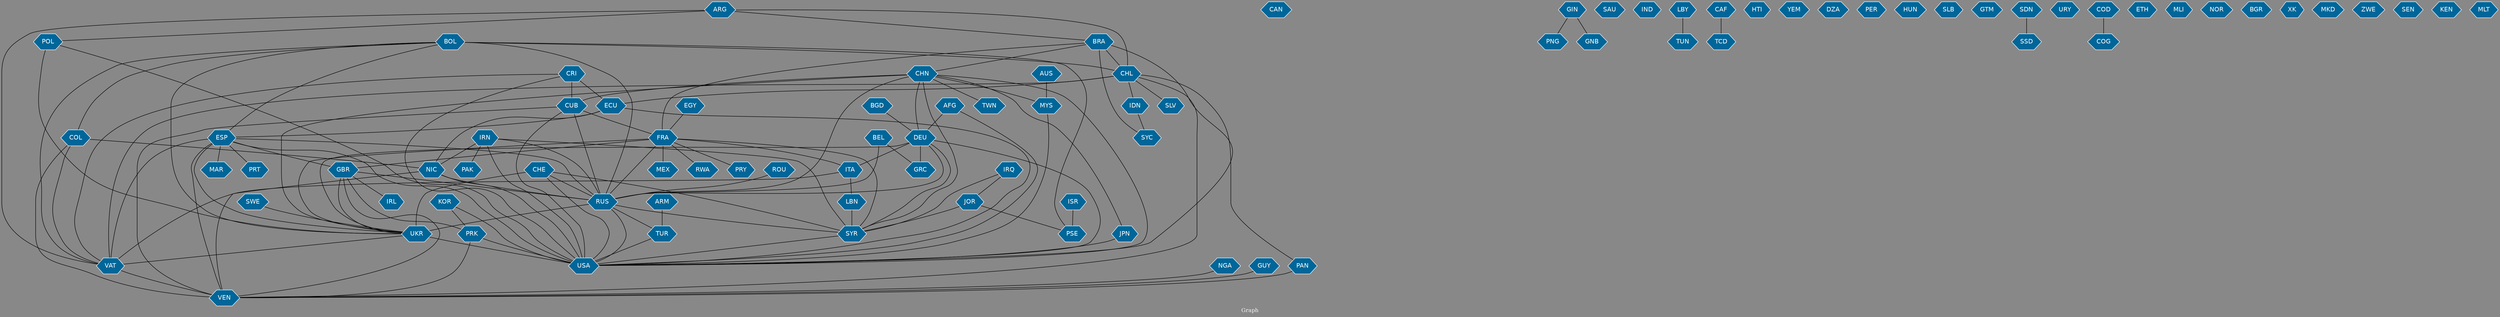 // Countries together in item graph
graph {
	graph [bgcolor="#888888" fontcolor=white fontsize=12 label="Graph" outputorder=edgesfirst overlap=prism]
	node [color=white fillcolor="#006699" fontcolor=white fontname=Helvetica shape=hexagon style=filled]
	edge [arrowhead=open color=black fontcolor=white fontname=Courier fontsize=12]
		POL [label=POL]
		GBR [label=GBR]
		FRA [label=FRA]
		COL [label=COL]
		KOR [label=KOR]
		RUS [label=RUS]
		CHE [label=CHE]
		UKR [label=UKR]
		SYR [label=SYR]
		MEX [label=MEX]
		VAT [label=VAT]
		ARG [label=ARG]
		ITA [label=ITA]
		USA [label=USA]
		IRN [label=IRN]
		ESP [label=ESP]
		RWA [label=RWA]
		CAN [label=CAN]
		DEU [label=DEU]
		SLV [label=SLV]
		CRI [label=CRI]
		MYS [label=MYS]
		EGY [label=EGY]
		LBN [label=LBN]
		ISR [label=ISR]
		BOL [label=BOL]
		CUB [label=CUB]
		BRA [label=BRA]
		ECU [label=ECU]
		PRK [label=PRK]
		GRC [label=GRC]
		IRL [label=IRL]
		PRY [label=PRY]
		NGA [label=NGA]
		GIN [label=GIN]
		CHL [label=CHL]
		CHN [label=CHN]
		SAU [label=SAU]
		IND [label=IND]
		IRQ [label=IRQ]
		PNG [label=PNG]
		AFG [label=AFG]
		SYC [label=SYC]
		TUR [label=TUR]
		LBY [label=LBY]
		PRT [label=PRT]
		VEN [label=VEN]
		NIC [label=NIC]
		TWN [label=TWN]
		MAR [label=MAR]
		PSE [label=PSE]
		CAF [label=CAF]
		HTI [label=HTI]
		PAN [label=PAN]
		BEL [label=BEL]
		YEM [label=YEM]
		DZA [label=DZA]
		AUS [label=AUS]
		PER [label=PER]
		IDN [label=IDN]
		PAK [label=PAK]
		HUN [label=HUN]
		ARM [label=ARM]
		SLB [label=SLB]
		JPN [label=JPN]
		JOR [label=JOR]
		SWE [label=SWE]
		GTM [label=GTM]
		SSD [label=SSD]
		SDN [label=SDN]
		URY [label=URY]
		COD [label=COD]
		COG [label=COG]
		ETH [label=ETH]
		BGD [label=BGD]
		GUY [label=GUY]
		MLI [label=MLI]
		NOR [label=NOR]
		BGR [label=BGR]
		ROU [label=ROU]
		XK [label=XK]
		MKD [label=MKD]
		ZWE [label=ZWE]
		SEN [label=SEN]
		GNB [label=GNB]
		KEN [label=KEN]
		MLT [label=MLT]
		TUN [label=TUN]
		TCD [label=TCD]
			ESP -- UKR [weight=1]
			FRA -- PRY [weight=1]
			COL -- VAT [weight=1]
			NGA -- VEN [weight=1]
			CHE -- RUS [weight=2]
			ESP -- PRT [weight=1]
			NIC -- RUS [weight=2]
			RUS -- TUR [weight=2]
			CHE -- SYR [weight=1]
			MYS -- USA [weight=1]
			ARM -- TUR [weight=1]
			IRN -- NIC [weight=1]
			JOR -- SYR [weight=2]
			NIC -- USA [weight=1]
			AFG -- USA [weight=2]
			BRA -- USA [weight=2]
			GUY -- VEN [weight=1]
			ARG -- VAT [weight=2]
			ECU -- NIC [weight=1]
			CHE -- USA [weight=1]
			CHN -- DEU [weight=1]
			BOL -- ESP [weight=1]
			NIC -- VEN [weight=3]
			SDN -- SSD [weight=5]
			TUR -- USA [weight=1]
			PRK -- USA [weight=2]
			DEU -- SYR [weight=1]
			ECU -- USA [weight=2]
			EGY -- FRA [weight=1]
			AFG -- DEU [weight=1]
			CUB -- RUS [weight=2]
			KOR -- PRK [weight=4]
			DEU -- RUS [weight=6]
			JPN -- USA [weight=1]
			KOR -- USA [weight=1]
			CHN -- USA [weight=2]
			BOL -- COL [weight=2]
			RUS -- SYR [weight=2]
			GBR -- VEN [weight=2]
			DEU -- ITA [weight=1]
			CHN -- TWN [weight=1]
			COL -- VEN [weight=1]
			ITA -- VAT [weight=3]
			ARG -- POL [weight=1]
			CRI -- ECU [weight=1]
			GBR -- IRL [weight=4]
			CHN -- JPN [weight=1]
			LBN -- SYR [weight=4]
			UKR -- USA [weight=13]
			IRQ -- SYR [weight=1]
			CHL -- IDN [weight=1]
			DEU -- GRC [weight=2]
			ECU -- ESP [weight=1]
			FRA -- MEX [weight=2]
			GBR -- RUS [weight=1]
			IRN -- SYR [weight=1]
			BOL -- VAT [weight=3]
			ESP -- RUS [weight=1]
			ESP -- VAT [weight=3]
			IDN -- SYC [weight=1]
			UKR -- VAT [weight=1]
			CHL -- VAT [weight=1]
			CHN -- CUB [weight=2]
			LBY -- TUN [weight=1]
			IRN -- RUS [weight=1]
			GIN -- PNG [weight=1]
			ISR -- PSE [weight=17]
			FRA -- GBR [weight=1]
			CUB -- USA [weight=3]
			CAF -- TCD [weight=1]
			BRA -- CHL [weight=1]
			ESP -- VEN [weight=1]
			CHL -- VEN [weight=2]
			ARG -- CHL [weight=2]
			VAT -- VEN [weight=3]
			FRA -- SYR [weight=2]
			BOL -- UKR [weight=2]
			GIN -- GNB [weight=1]
			IRQ -- JOR [weight=1]
			POL -- UKR [weight=1]
			CHN -- UKR [weight=1]
			RUS -- UKR [weight=97]
			BOL -- CHL [weight=6]
			FRA -- RUS [weight=1]
			IRN -- USA [weight=7]
			ESP -- GBR [weight=1]
			BOL -- RUS [weight=1]
			BRA -- SYC [weight=1]
			ESP -- USA [weight=1]
			COD -- COG [weight=1]
			GBR -- PRK [weight=1]
			JOR -- PSE [weight=1]
			PAN -- VEN [weight=1]
			CUB -- VEN [weight=1]
			SYR -- USA [weight=1]
			DEU -- UKR [weight=8]
			BRA -- FRA [weight=1]
			CUB -- FRA [weight=5]
			ITA -- LBN [weight=3]
			CRI -- USA [weight=1]
			ARG -- BRA [weight=1]
			SWE -- UKR [weight=1]
			COL -- NIC [weight=1]
			PRK -- VEN [weight=1]
			BGD -- DEU [weight=1]
			CHL -- ECU [weight=2]
			POL -- USA [weight=2]
			CHL -- PAN [weight=1]
			CRI -- VAT [weight=1]
			CHL -- SLV [weight=1]
			GBR -- UKR [weight=4]
			CRI -- CUB [weight=2]
			CHN -- RUS [weight=2]
			RUS -- USA [weight=9]
			CHE -- UKR [weight=6]
			DEU -- USA [weight=2]
			BEL -- RUS [weight=1]
			BEL -- GRC [weight=1]
			FRA -- ITA [weight=1]
			ROU -- RUS [weight=1]
			BOL -- PSE [weight=1]
			ESP -- MAR [weight=1]
			CHN -- SYR [weight=1]
			CHN -- MYS [weight=1]
			BRA -- CHN [weight=1]
			IRN -- PAK [weight=1]
			FRA -- RWA [weight=4]
			FRA -- UKR [weight=2]
			AUS -- MYS [weight=1]
}